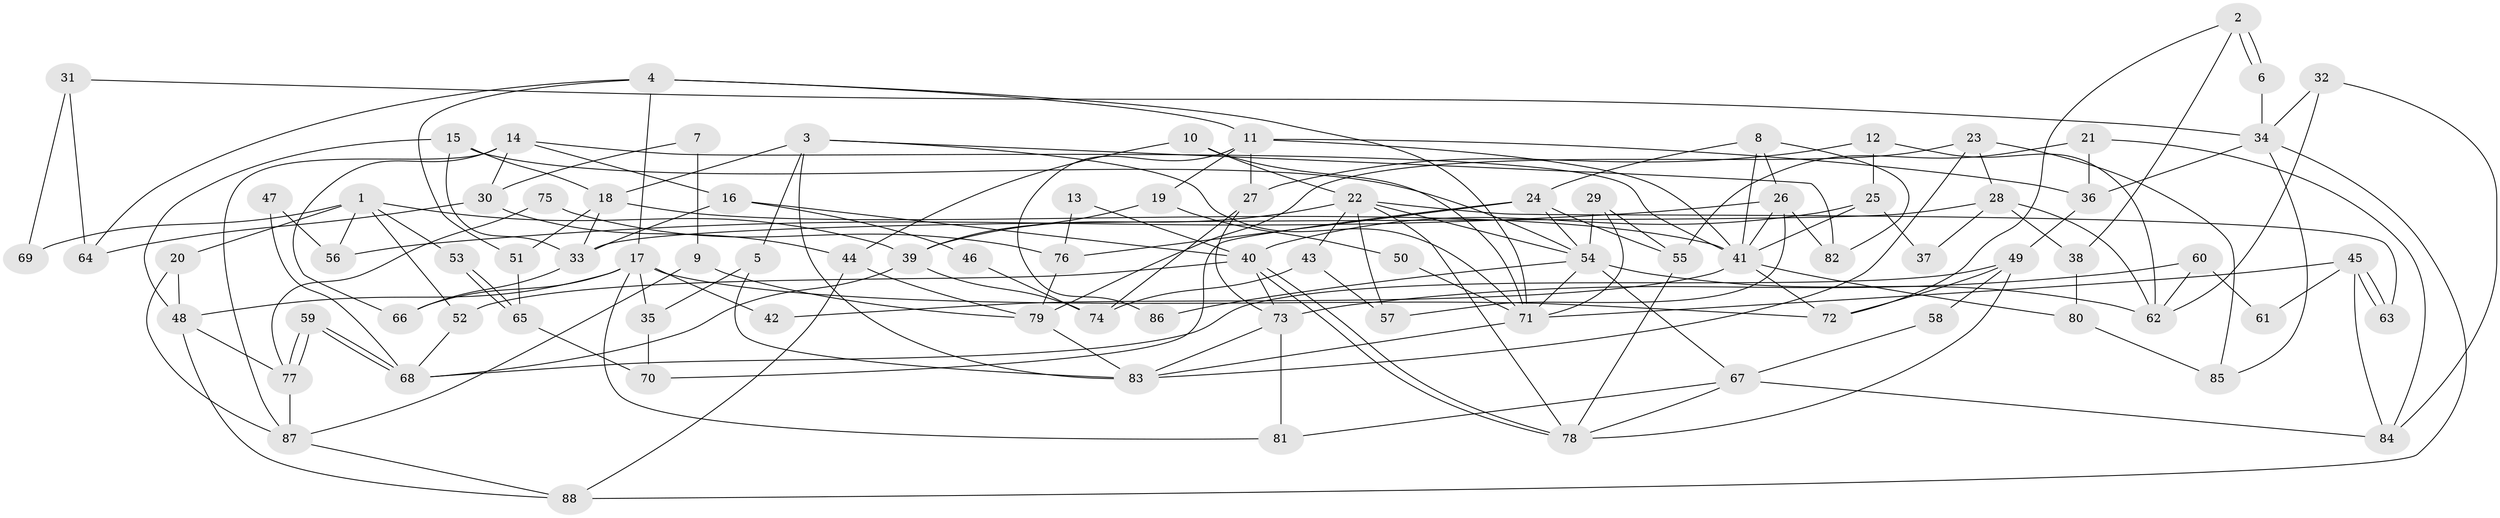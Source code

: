 // coarse degree distribution, {7: 0.21428571428571427, 3: 0.25, 4: 0.14285714285714285, 9: 0.017857142857142856, 6: 0.10714285714285714, 2: 0.16071428571428573, 5: 0.03571428571428571, 11: 0.017857142857142856, 8: 0.03571428571428571, 10: 0.017857142857142856}
// Generated by graph-tools (version 1.1) at 2025/52/02/27/25 19:52:07]
// undirected, 88 vertices, 176 edges
graph export_dot {
graph [start="1"]
  node [color=gray90,style=filled];
  1;
  2;
  3;
  4;
  5;
  6;
  7;
  8;
  9;
  10;
  11;
  12;
  13;
  14;
  15;
  16;
  17;
  18;
  19;
  20;
  21;
  22;
  23;
  24;
  25;
  26;
  27;
  28;
  29;
  30;
  31;
  32;
  33;
  34;
  35;
  36;
  37;
  38;
  39;
  40;
  41;
  42;
  43;
  44;
  45;
  46;
  47;
  48;
  49;
  50;
  51;
  52;
  53;
  54;
  55;
  56;
  57;
  58;
  59;
  60;
  61;
  62;
  63;
  64;
  65;
  66;
  67;
  68;
  69;
  70;
  71;
  72;
  73;
  74;
  75;
  76;
  77;
  78;
  79;
  80;
  81;
  82;
  83;
  84;
  85;
  86;
  87;
  88;
  1 -- 39;
  1 -- 20;
  1 -- 52;
  1 -- 53;
  1 -- 56;
  1 -- 69;
  2 -- 6;
  2 -- 6;
  2 -- 72;
  2 -- 38;
  3 -- 71;
  3 -- 83;
  3 -- 5;
  3 -- 18;
  3 -- 82;
  4 -- 51;
  4 -- 11;
  4 -- 17;
  4 -- 64;
  4 -- 71;
  5 -- 83;
  5 -- 35;
  6 -- 34;
  7 -- 9;
  7 -- 30;
  8 -- 41;
  8 -- 26;
  8 -- 24;
  8 -- 82;
  9 -- 87;
  9 -- 79;
  10 -- 71;
  10 -- 44;
  10 -- 22;
  11 -- 36;
  11 -- 41;
  11 -- 19;
  11 -- 27;
  11 -- 86;
  12 -- 27;
  12 -- 25;
  12 -- 62;
  13 -- 40;
  13 -- 76;
  14 -- 66;
  14 -- 16;
  14 -- 30;
  14 -- 41;
  14 -- 87;
  15 -- 54;
  15 -- 33;
  15 -- 18;
  15 -- 48;
  16 -- 40;
  16 -- 33;
  16 -- 46;
  17 -- 72;
  17 -- 35;
  17 -- 42;
  17 -- 48;
  17 -- 66;
  17 -- 81;
  18 -- 33;
  18 -- 41;
  18 -- 51;
  19 -- 39;
  19 -- 50;
  20 -- 87;
  20 -- 48;
  21 -- 55;
  21 -- 84;
  21 -- 36;
  22 -- 78;
  22 -- 39;
  22 -- 43;
  22 -- 54;
  22 -- 57;
  22 -- 63;
  23 -- 85;
  23 -- 83;
  23 -- 28;
  23 -- 79;
  24 -- 55;
  24 -- 54;
  24 -- 70;
  24 -- 76;
  25 -- 41;
  25 -- 40;
  25 -- 37;
  26 -- 41;
  26 -- 82;
  26 -- 56;
  26 -- 57;
  27 -- 74;
  27 -- 73;
  28 -- 62;
  28 -- 33;
  28 -- 37;
  28 -- 38;
  29 -- 71;
  29 -- 54;
  29 -- 55;
  30 -- 44;
  30 -- 64;
  31 -- 34;
  31 -- 64;
  31 -- 69;
  32 -- 34;
  32 -- 62;
  32 -- 84;
  33 -- 66;
  34 -- 36;
  34 -- 88;
  34 -- 85;
  35 -- 70;
  36 -- 49;
  38 -- 80;
  39 -- 68;
  39 -- 74;
  40 -- 78;
  40 -- 78;
  40 -- 73;
  40 -- 52;
  41 -- 42;
  41 -- 72;
  41 -- 80;
  43 -- 57;
  43 -- 74;
  44 -- 88;
  44 -- 79;
  45 -- 63;
  45 -- 63;
  45 -- 71;
  45 -- 61;
  45 -- 84;
  46 -- 74;
  47 -- 56;
  47 -- 68;
  48 -- 77;
  48 -- 88;
  49 -- 68;
  49 -- 78;
  49 -- 58;
  49 -- 72;
  50 -- 71;
  51 -- 65;
  52 -- 68;
  53 -- 65;
  53 -- 65;
  54 -- 62;
  54 -- 67;
  54 -- 71;
  54 -- 86;
  55 -- 78;
  58 -- 67;
  59 -- 77;
  59 -- 77;
  59 -- 68;
  59 -- 68;
  60 -- 62;
  60 -- 73;
  60 -- 61;
  65 -- 70;
  67 -- 84;
  67 -- 78;
  67 -- 81;
  71 -- 83;
  73 -- 81;
  73 -- 83;
  75 -- 77;
  75 -- 76;
  76 -- 79;
  77 -- 87;
  79 -- 83;
  80 -- 85;
  87 -- 88;
}
